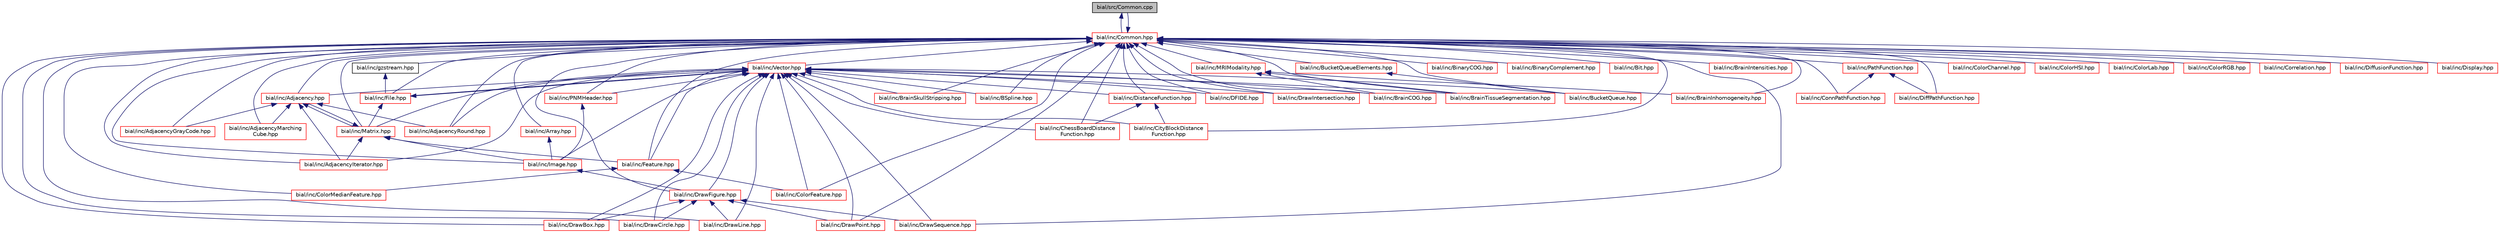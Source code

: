 digraph "bial/src/Common.cpp"
{
  edge [fontname="Helvetica",fontsize="10",labelfontname="Helvetica",labelfontsize="10"];
  node [fontname="Helvetica",fontsize="10",shape=record];
  Node1 [label="bial/src/Common.cpp",height=0.2,width=0.4,color="black", fillcolor="grey75", style="filled", fontcolor="black"];
  Node1 -> Node2 [dir="back",color="midnightblue",fontsize="10",style="solid",fontname="Helvetica"];
  Node2 [label="bial/inc/Common.hpp",height=0.2,width=0.4,color="red", fillcolor="white", style="filled",URL="$_common_8hpp.html",tooltip="Content: Commonly used macros, types, static variables and functions.   Description: Some macros used..."];
  Node2 -> Node3 [dir="back",color="midnightblue",fontsize="10",style="solid",fontname="Helvetica"];
  Node3 [label="bial/inc/Adjacency.hpp",height=0.2,width=0.4,color="red", fillcolor="white", style="filled",URL="$_adjacency_8hpp.html"];
  Node3 -> Node4 [dir="back",color="midnightblue",fontsize="10",style="solid",fontname="Helvetica"];
  Node4 [label="bial/inc/Matrix.hpp",height=0.2,width=0.4,color="red", fillcolor="white", style="filled",URL="$_matrix_8hpp.html"];
  Node4 -> Node3 [dir="back",color="midnightblue",fontsize="10",style="solid",fontname="Helvetica"];
  Node4 -> Node5 [dir="back",color="midnightblue",fontsize="10",style="solid",fontname="Helvetica"];
  Node5 [label="bial/inc/AdjacencyIterator.hpp",height=0.2,width=0.4,color="red", fillcolor="white", style="filled",URL="$_adjacency_iterator_8hpp.html"];
  Node4 -> Node6 [dir="back",color="midnightblue",fontsize="10",style="solid",fontname="Helvetica"];
  Node6 [label="bial/inc/Image.hpp",height=0.2,width=0.4,color="red", fillcolor="white", style="filled",URL="$_image_8hpp.html"];
  Node6 -> Node7 [dir="back",color="midnightblue",fontsize="10",style="solid",fontname="Helvetica"];
  Node7 [label="bial/inc/DrawFigure.hpp",height=0.2,width=0.4,color="red", fillcolor="white", style="filled",URL="$_draw_figure_8hpp.html"];
  Node7 -> Node8 [dir="back",color="midnightblue",fontsize="10",style="solid",fontname="Helvetica"];
  Node8 [label="bial/inc/DrawBox.hpp",height=0.2,width=0.4,color="red", fillcolor="white", style="filled",URL="$_draw_box_8hpp.html"];
  Node7 -> Node9 [dir="back",color="midnightblue",fontsize="10",style="solid",fontname="Helvetica"];
  Node9 [label="bial/inc/DrawCircle.hpp",height=0.2,width=0.4,color="red", fillcolor="white", style="filled",URL="$_draw_circle_8hpp.html"];
  Node7 -> Node10 [dir="back",color="midnightblue",fontsize="10",style="solid",fontname="Helvetica"];
  Node10 [label="bial/inc/DrawLine.hpp",height=0.2,width=0.4,color="red", fillcolor="white", style="filled",URL="$_draw_line_8hpp.html"];
  Node7 -> Node11 [dir="back",color="midnightblue",fontsize="10",style="solid",fontname="Helvetica"];
  Node11 [label="bial/inc/DrawPoint.hpp",height=0.2,width=0.4,color="red", fillcolor="white", style="filled",URL="$_draw_point_8hpp.html"];
  Node7 -> Node12 [dir="back",color="midnightblue",fontsize="10",style="solid",fontname="Helvetica"];
  Node12 [label="bial/inc/DrawSequence.hpp",height=0.2,width=0.4,color="red", fillcolor="white", style="filled",URL="$_draw_sequence_8hpp.html"];
  Node4 -> Node13 [dir="back",color="midnightblue",fontsize="10",style="solid",fontname="Helvetica"];
  Node13 [label="bial/inc/Feature.hpp",height=0.2,width=0.4,color="red", fillcolor="white", style="filled",URL="$_feature_8hpp.html"];
  Node13 -> Node14 [dir="back",color="midnightblue",fontsize="10",style="solid",fontname="Helvetica"];
  Node14 [label="bial/inc/ColorFeature.hpp",height=0.2,width=0.4,color="red", fillcolor="white", style="filled",URL="$_color_feature_8hpp.html"];
  Node13 -> Node15 [dir="back",color="midnightblue",fontsize="10",style="solid",fontname="Helvetica"];
  Node15 [label="bial/inc/ColorMedianFeature.hpp",height=0.2,width=0.4,color="red", fillcolor="white", style="filled",URL="$_color_median_feature_8hpp.html"];
  Node3 -> Node16 [dir="back",color="midnightblue",fontsize="10",style="solid",fontname="Helvetica"];
  Node16 [label="bial/inc/AdjacencyGrayCode.hpp",height=0.2,width=0.4,color="red", fillcolor="white", style="filled",URL="$_adjacency_gray_code_8hpp.html"];
  Node3 -> Node5 [dir="back",color="midnightblue",fontsize="10",style="solid",fontname="Helvetica"];
  Node3 -> Node17 [dir="back",color="midnightblue",fontsize="10",style="solid",fontname="Helvetica"];
  Node17 [label="bial/inc/AdjacencyMarching\lCube.hpp",height=0.2,width=0.4,color="red", fillcolor="white", style="filled",URL="$_adjacency_marching_cube_8hpp.html"];
  Node3 -> Node18 [dir="back",color="midnightblue",fontsize="10",style="solid",fontname="Helvetica"];
  Node18 [label="bial/inc/AdjacencyRound.hpp",height=0.2,width=0.4,color="red", fillcolor="white", style="filled",URL="$_adjacency_round_8hpp.html"];
  Node2 -> Node4 [dir="back",color="midnightblue",fontsize="10",style="solid",fontname="Helvetica"];
  Node2 -> Node19 [dir="back",color="midnightblue",fontsize="10",style="solid",fontname="Helvetica"];
  Node19 [label="bial/inc/Vector.hpp",height=0.2,width=0.4,color="red", fillcolor="white", style="filled",URL="$_vector_8hpp.html",tooltip="Content: Vector class   Description: A vector that calls almost all std::vector functions (C++11 stan..."];
  Node19 -> Node4 [dir="back",color="midnightblue",fontsize="10",style="solid",fontname="Helvetica"];
  Node19 -> Node20 [dir="back",color="midnightblue",fontsize="10",style="solid",fontname="Helvetica"];
  Node20 [label="bial/inc/File.hpp",height=0.2,width=0.4,color="red", fillcolor="white", style="filled",URL="$_file_8hpp.html"];
  Node20 -> Node19 [dir="back",color="midnightblue",fontsize="10",style="solid",fontname="Helvetica"];
  Node20 -> Node4 [dir="back",color="midnightblue",fontsize="10",style="solid",fontname="Helvetica"];
  Node19 -> Node3 [dir="back",color="midnightblue",fontsize="10",style="solid",fontname="Helvetica"];
  Node19 -> Node5 [dir="back",color="midnightblue",fontsize="10",style="solid",fontname="Helvetica"];
  Node19 -> Node18 [dir="back",color="midnightblue",fontsize="10",style="solid",fontname="Helvetica"];
  Node19 -> Node21 [dir="back",color="midnightblue",fontsize="10",style="solid",fontname="Helvetica"];
  Node21 [label="bial/inc/BrainCOG.hpp",height=0.2,width=0.4,color="red", fillcolor="white", style="filled",URL="$_brain_c_o_g_8hpp.html"];
  Node19 -> Node22 [dir="back",color="midnightblue",fontsize="10",style="solid",fontname="Helvetica"];
  Node22 [label="bial/inc/BrainSkullStripping.hpp",height=0.2,width=0.4,color="red", fillcolor="white", style="filled",URL="$_brain_skull_stripping_8hpp.html"];
  Node19 -> Node23 [dir="back",color="midnightblue",fontsize="10",style="solid",fontname="Helvetica"];
  Node23 [label="bial/inc/BrainTissueSegmentation.hpp",height=0.2,width=0.4,color="red", fillcolor="white", style="filled",URL="$_brain_tissue_segmentation_8hpp.html"];
  Node19 -> Node24 [dir="back",color="midnightblue",fontsize="10",style="solid",fontname="Helvetica"];
  Node24 [label="bial/inc/BSpline.hpp",height=0.2,width=0.4,color="red", fillcolor="white", style="filled",URL="$_b_spline_8hpp.html"];
  Node19 -> Node25 [dir="back",color="midnightblue",fontsize="10",style="solid",fontname="Helvetica"];
  Node25 [label="bial/inc/BucketQueue.hpp",height=0.2,width=0.4,color="red", fillcolor="white", style="filled",URL="$_bucket_queue_8hpp.html",tooltip="Content: Bucket-sort queue class   Description: A bucket-sort queue. It is useful to sort a large set..."];
  Node19 -> Node26 [dir="back",color="midnightblue",fontsize="10",style="solid",fontname="Helvetica"];
  Node26 [label="bial/inc/DistanceFunction.hpp",height=0.2,width=0.4,color="red", fillcolor="white", style="filled",URL="$_distance_function_8hpp.html"];
  Node26 -> Node27 [dir="back",color="midnightblue",fontsize="10",style="solid",fontname="Helvetica"];
  Node27 [label="bial/inc/ChessBoardDistance\lFunction.hpp",height=0.2,width=0.4,color="red", fillcolor="white", style="filled",URL="$_chess_board_distance_function_8hpp.html"];
  Node26 -> Node28 [dir="back",color="midnightblue",fontsize="10",style="solid",fontname="Helvetica"];
  Node28 [label="bial/inc/CityBlockDistance\lFunction.hpp",height=0.2,width=0.4,color="red", fillcolor="white", style="filled",URL="$_city_block_distance_function_8hpp.html"];
  Node19 -> Node27 [dir="back",color="midnightblue",fontsize="10",style="solid",fontname="Helvetica"];
  Node19 -> Node28 [dir="back",color="midnightblue",fontsize="10",style="solid",fontname="Helvetica"];
  Node19 -> Node29 [dir="back",color="midnightblue",fontsize="10",style="solid",fontname="Helvetica"];
  Node29 [label="bial/inc/PNMHeader.hpp",height=0.2,width=0.4,color="red", fillcolor="white", style="filled",URL="$_p_n_m_header_8hpp.html",tooltip="Content: PNM Header class   Description: PNM Header class.   Future add-on&#39;s: Read function..."];
  Node29 -> Node6 [dir="back",color="midnightblue",fontsize="10",style="solid",fontname="Helvetica"];
  Node19 -> Node6 [dir="back",color="midnightblue",fontsize="10",style="solid",fontname="Helvetica"];
  Node19 -> Node14 [dir="back",color="midnightblue",fontsize="10",style="solid",fontname="Helvetica"];
  Node19 -> Node13 [dir="back",color="midnightblue",fontsize="10",style="solid",fontname="Helvetica"];
  Node19 -> Node30 [dir="back",color="midnightblue",fontsize="10",style="solid",fontname="Helvetica"];
  Node30 [label="bial/inc/DFIDE.hpp",height=0.2,width=0.4,color="red", fillcolor="white", style="filled",URL="$_d_f_i_d_e_8hpp.html"];
  Node19 -> Node7 [dir="back",color="midnightblue",fontsize="10",style="solid",fontname="Helvetica"];
  Node19 -> Node8 [dir="back",color="midnightblue",fontsize="10",style="solid",fontname="Helvetica"];
  Node19 -> Node9 [dir="back",color="midnightblue",fontsize="10",style="solid",fontname="Helvetica"];
  Node19 -> Node31 [dir="back",color="midnightblue",fontsize="10",style="solid",fontname="Helvetica"];
  Node31 [label="bial/inc/DrawIntersection.hpp",height=0.2,width=0.4,color="red", fillcolor="white", style="filled",URL="$_draw_intersection_8hpp.html"];
  Node19 -> Node10 [dir="back",color="midnightblue",fontsize="10",style="solid",fontname="Helvetica"];
  Node19 -> Node11 [dir="back",color="midnightblue",fontsize="10",style="solid",fontname="Helvetica"];
  Node19 -> Node12 [dir="back",color="midnightblue",fontsize="10",style="solid",fontname="Helvetica"];
  Node2 -> Node20 [dir="back",color="midnightblue",fontsize="10",style="solid",fontname="Helvetica"];
  Node2 -> Node32 [dir="back",color="midnightblue",fontsize="10",style="solid",fontname="Helvetica"];
  Node32 [label="bial/inc/gzstream.hpp",height=0.2,width=0.4,color="black", fillcolor="white", style="filled",URL="$gzstream_8hpp.html"];
  Node32 -> Node20 [dir="back",color="midnightblue",fontsize="10",style="solid",fontname="Helvetica"];
  Node2 -> Node16 [dir="back",color="midnightblue",fontsize="10",style="solid",fontname="Helvetica"];
  Node2 -> Node5 [dir="back",color="midnightblue",fontsize="10",style="solid",fontname="Helvetica"];
  Node2 -> Node17 [dir="back",color="midnightblue",fontsize="10",style="solid",fontname="Helvetica"];
  Node2 -> Node18 [dir="back",color="midnightblue",fontsize="10",style="solid",fontname="Helvetica"];
  Node2 -> Node33 [dir="back",color="midnightblue",fontsize="10",style="solid",fontname="Helvetica"];
  Node33 [label="bial/inc/Array.hpp",height=0.2,width=0.4,color="red", fillcolor="white", style="filled",URL="$_array_8hpp.html",tooltip="Content: Array class   Description: A array that calls almost all std::array functions (C++11 standar..."];
  Node33 -> Node6 [dir="back",color="midnightblue",fontsize="10",style="solid",fontname="Helvetica"];
  Node2 -> Node34 [dir="back",color="midnightblue",fontsize="10",style="solid",fontname="Helvetica"];
  Node34 [label="bial/inc/BinaryCOG.hpp",height=0.2,width=0.4,color="red", fillcolor="white", style="filled",URL="$_binary_c_o_g_8hpp.html"];
  Node2 -> Node35 [dir="back",color="midnightblue",fontsize="10",style="solid",fontname="Helvetica"];
  Node35 [label="bial/inc/BinaryComplement.hpp",height=0.2,width=0.4,color="red", fillcolor="white", style="filled",URL="$_binary_complement_8hpp.html"];
  Node2 -> Node36 [dir="back",color="midnightblue",fontsize="10",style="solid",fontname="Helvetica"];
  Node36 [label="bial/inc/Bit.hpp",height=0.2,width=0.4,color="red", fillcolor="white", style="filled",URL="$_bit_8hpp.html"];
  Node2 -> Node21 [dir="back",color="midnightblue",fontsize="10",style="solid",fontname="Helvetica"];
  Node2 -> Node37 [dir="back",color="midnightblue",fontsize="10",style="solid",fontname="Helvetica"];
  Node37 [label="bial/inc/MRIModality.hpp",height=0.2,width=0.4,color="red", fillcolor="white", style="filled",URL="$_m_r_i_modality_8hpp.html"];
  Node37 -> Node21 [dir="back",color="midnightblue",fontsize="10",style="solid",fontname="Helvetica"];
  Node37 -> Node38 [dir="back",color="midnightblue",fontsize="10",style="solid",fontname="Helvetica"];
  Node38 [label="bial/inc/BrainInhomogeneity.hpp",height=0.2,width=0.4,color="red", fillcolor="white", style="filled",URL="$_brain_inhomogeneity_8hpp.html"];
  Node37 -> Node23 [dir="back",color="midnightblue",fontsize="10",style="solid",fontname="Helvetica"];
  Node2 -> Node38 [dir="back",color="midnightblue",fontsize="10",style="solid",fontname="Helvetica"];
  Node2 -> Node39 [dir="back",color="midnightblue",fontsize="10",style="solid",fontname="Helvetica"];
  Node39 [label="bial/inc/BrainIntensities.hpp",height=0.2,width=0.4,color="red", fillcolor="white", style="filled",URL="$_brain_intensities_8hpp.html"];
  Node2 -> Node22 [dir="back",color="midnightblue",fontsize="10",style="solid",fontname="Helvetica"];
  Node2 -> Node23 [dir="back",color="midnightblue",fontsize="10",style="solid",fontname="Helvetica"];
  Node2 -> Node24 [dir="back",color="midnightblue",fontsize="10",style="solid",fontname="Helvetica"];
  Node2 -> Node40 [dir="back",color="midnightblue",fontsize="10",style="solid",fontname="Helvetica"];
  Node40 [label="bial/inc/BucketQueueElements.hpp",height=0.2,width=0.4,color="red", fillcolor="white", style="filled",URL="$_bucket_queue_elements_8hpp.html"];
  Node40 -> Node25 [dir="back",color="midnightblue",fontsize="10",style="solid",fontname="Helvetica"];
  Node2 -> Node25 [dir="back",color="midnightblue",fontsize="10",style="solid",fontname="Helvetica"];
  Node2 -> Node27 [dir="back",color="midnightblue",fontsize="10",style="solid",fontname="Helvetica"];
  Node2 -> Node26 [dir="back",color="midnightblue",fontsize="10",style="solid",fontname="Helvetica"];
  Node2 -> Node28 [dir="back",color="midnightblue",fontsize="10",style="solid",fontname="Helvetica"];
  Node2 -> Node6 [dir="back",color="midnightblue",fontsize="10",style="solid",fontname="Helvetica"];
  Node2 -> Node29 [dir="back",color="midnightblue",fontsize="10",style="solid",fontname="Helvetica"];
  Node2 -> Node41 [dir="back",color="midnightblue",fontsize="10",style="solid",fontname="Helvetica"];
  Node41 [label="bial/inc/PathFunction.hpp",height=0.2,width=0.4,color="red", fillcolor="white", style="filled",URL="$_path_function_8hpp.html"];
  Node41 -> Node42 [dir="back",color="midnightblue",fontsize="10",style="solid",fontname="Helvetica"];
  Node42 [label="bial/inc/ConnPathFunction.hpp",height=0.2,width=0.4,color="red", fillcolor="white", style="filled",URL="$_conn_path_function_8hpp.html"];
  Node41 -> Node43 [dir="back",color="midnightblue",fontsize="10",style="solid",fontname="Helvetica"];
  Node43 [label="bial/inc/DiffPathFunction.hpp",height=0.2,width=0.4,color="red", fillcolor="white", style="filled",URL="$_diff_path_function_8hpp.html"];
  Node2 -> Node44 [dir="back",color="midnightblue",fontsize="10",style="solid",fontname="Helvetica"];
  Node44 [label="bial/inc/ColorChannel.hpp",height=0.2,width=0.4,color="red", fillcolor="white", style="filled",URL="$_color_channel_8hpp.html"];
  Node2 -> Node14 [dir="back",color="midnightblue",fontsize="10",style="solid",fontname="Helvetica"];
  Node2 -> Node13 [dir="back",color="midnightblue",fontsize="10",style="solid",fontname="Helvetica"];
  Node2 -> Node45 [dir="back",color="midnightblue",fontsize="10",style="solid",fontname="Helvetica"];
  Node45 [label="bial/inc/ColorHSI.hpp",height=0.2,width=0.4,color="red", fillcolor="white", style="filled",URL="$_color_h_s_i_8hpp.html"];
  Node2 -> Node46 [dir="back",color="midnightblue",fontsize="10",style="solid",fontname="Helvetica"];
  Node46 [label="bial/inc/ColorLab.hpp",height=0.2,width=0.4,color="red", fillcolor="white", style="filled",URL="$_color_lab_8hpp.html"];
  Node2 -> Node15 [dir="back",color="midnightblue",fontsize="10",style="solid",fontname="Helvetica"];
  Node2 -> Node47 [dir="back",color="midnightblue",fontsize="10",style="solid",fontname="Helvetica"];
  Node47 [label="bial/inc/ColorRGB.hpp",height=0.2,width=0.4,color="red", fillcolor="white", style="filled",URL="$_color_r_g_b_8hpp.html"];
  Node2 -> Node42 [dir="back",color="midnightblue",fontsize="10",style="solid",fontname="Helvetica"];
  Node2 -> Node48 [dir="back",color="midnightblue",fontsize="10",style="solid",fontname="Helvetica"];
  Node48 [label="bial/inc/Correlation.hpp",height=0.2,width=0.4,color="red", fillcolor="white", style="filled",URL="$_correlation_8hpp.html"];
  Node2 -> Node30 [dir="back",color="midnightblue",fontsize="10",style="solid",fontname="Helvetica"];
  Node2 -> Node43 [dir="back",color="midnightblue",fontsize="10",style="solid",fontname="Helvetica"];
  Node2 -> Node49 [dir="back",color="midnightblue",fontsize="10",style="solid",fontname="Helvetica"];
  Node49 [label="bial/inc/DiffusionFunction.hpp",height=0.2,width=0.4,color="red", fillcolor="white", style="filled",URL="$_diffusion_function_8hpp.html"];
  Node2 -> Node50 [dir="back",color="midnightblue",fontsize="10",style="solid",fontname="Helvetica"];
  Node50 [label="bial/inc/Display.hpp",height=0.2,width=0.4,color="red", fillcolor="white", style="filled",URL="$_display_8hpp.html"];
  Node2 -> Node8 [dir="back",color="midnightblue",fontsize="10",style="solid",fontname="Helvetica"];
  Node2 -> Node7 [dir="back",color="midnightblue",fontsize="10",style="solid",fontname="Helvetica"];
  Node2 -> Node9 [dir="back",color="midnightblue",fontsize="10",style="solid",fontname="Helvetica"];
  Node2 -> Node31 [dir="back",color="midnightblue",fontsize="10",style="solid",fontname="Helvetica"];
  Node2 -> Node10 [dir="back",color="midnightblue",fontsize="10",style="solid",fontname="Helvetica"];
  Node2 -> Node11 [dir="back",color="midnightblue",fontsize="10",style="solid",fontname="Helvetica"];
  Node2 -> Node12 [dir="back",color="midnightblue",fontsize="10",style="solid",fontname="Helvetica"];
  Node2 -> Node1 [dir="back",color="midnightblue",fontsize="10",style="solid",fontname="Helvetica"];
}
